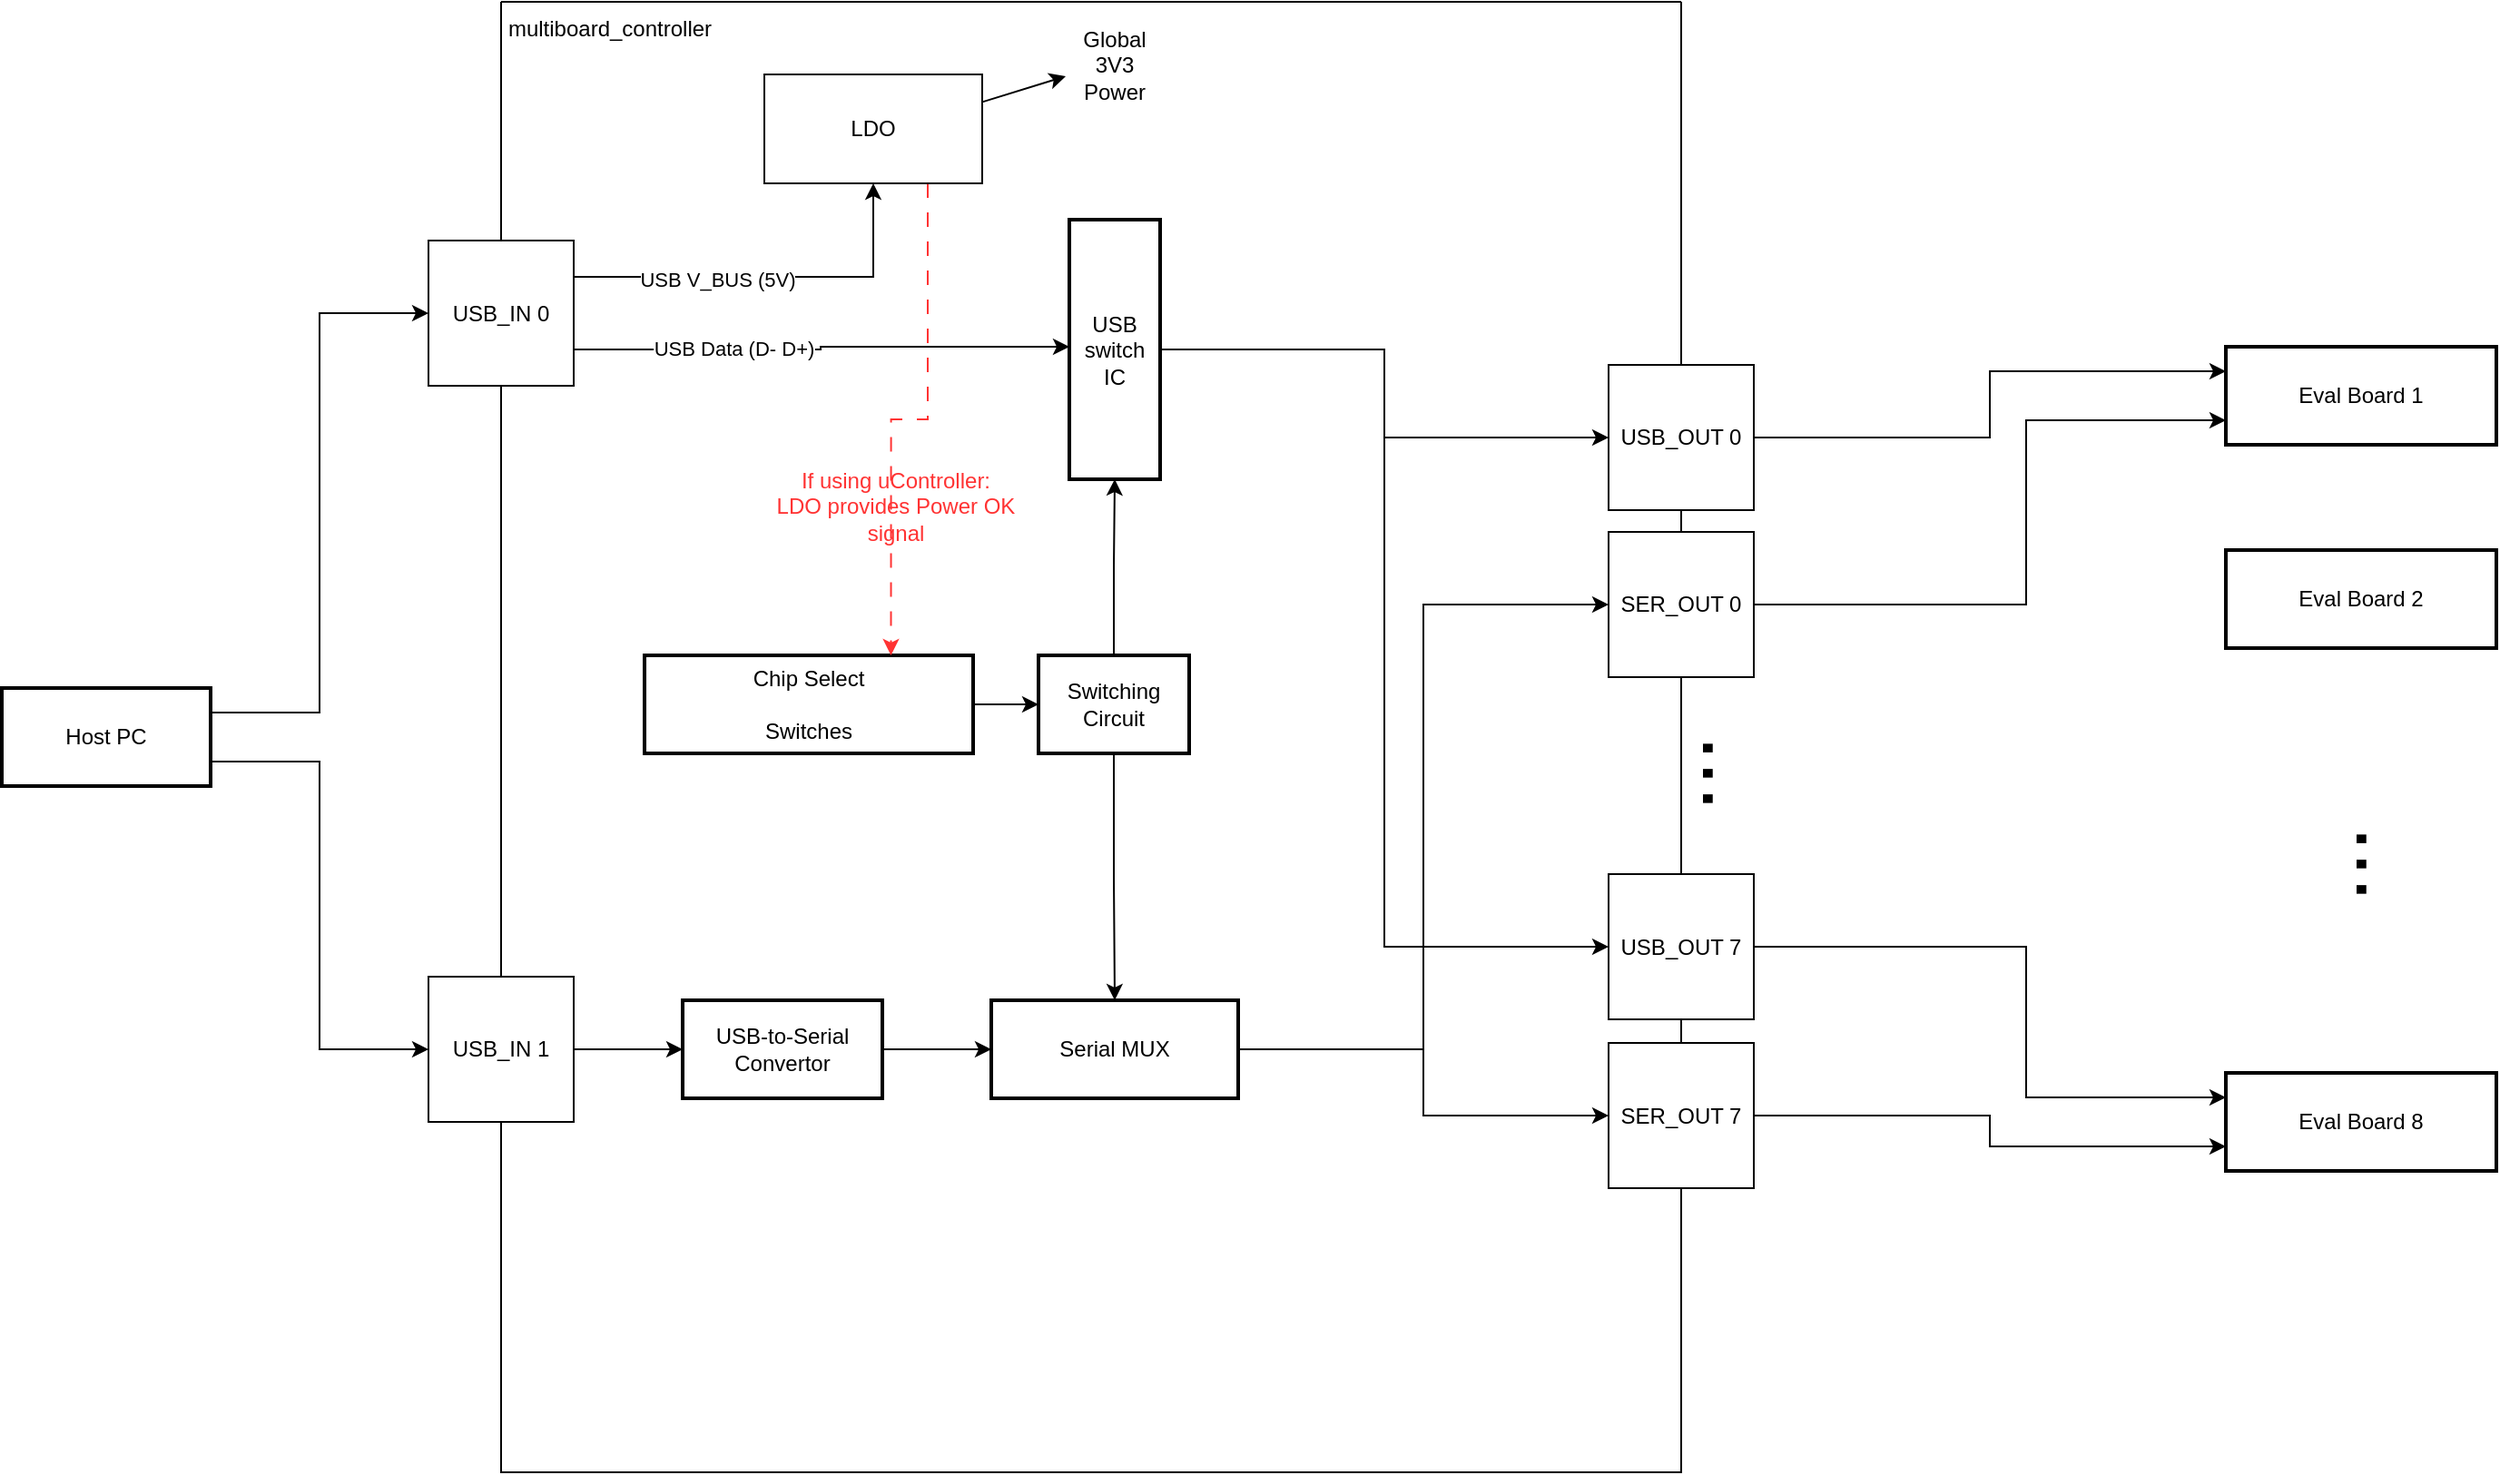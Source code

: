 <mxfile version="26.0.11">
  <diagram name="Page-1" id="Sg27ewzia-_h06QZ9Vor">
    <mxGraphModel dx="2280" dy="781" grid="1" gridSize="10" guides="1" tooltips="1" connect="1" arrows="1" fold="1" page="1" pageScale="1" pageWidth="850" pageHeight="1100" math="0" shadow="0">
      <root>
        <mxCell id="0" />
        <mxCell id="1" parent="0" />
        <mxCell id="3UfQps2seiqcPyeoxD33-52" style="edgeStyle=orthogonalEdgeStyle;rounded=0;orthogonalLoop=1;jettySize=auto;html=1;exitX=1;exitY=0.25;exitDx=0;exitDy=0;entryX=0;entryY=0.5;entryDx=0;entryDy=0;" parent="1" source="2" target="3UfQps2seiqcPyeoxD33-51" edge="1">
          <mxGeometry relative="1" as="geometry" />
        </mxCell>
        <mxCell id="3UfQps2seiqcPyeoxD33-54" style="edgeStyle=orthogonalEdgeStyle;rounded=0;orthogonalLoop=1;jettySize=auto;html=1;exitX=1;exitY=0.75;exitDx=0;exitDy=0;entryX=0;entryY=0.5;entryDx=0;entryDy=0;" parent="1" source="2" target="3UfQps2seiqcPyeoxD33-50" edge="1">
          <mxGeometry relative="1" as="geometry" />
        </mxCell>
        <mxCell id="2" value="Host PC" style="whiteSpace=wrap;strokeWidth=2;" parent="1" vertex="1">
          <mxGeometry x="-115" y="458" width="115" height="54" as="geometry" />
        </mxCell>
        <mxCell id="4" value="Eval Board 1" style="whiteSpace=wrap;strokeWidth=2;" parent="1" vertex="1">
          <mxGeometry x="1110" y="270" width="149" height="54" as="geometry" />
        </mxCell>
        <mxCell id="5" value="Eval Board 2" style="whiteSpace=wrap;strokeWidth=2;" parent="1" vertex="1">
          <mxGeometry x="1110" y="382" width="149" height="54" as="geometry" />
        </mxCell>
        <mxCell id="11" value="Eval Board 8" style="whiteSpace=wrap;strokeWidth=2;" parent="1" vertex="1">
          <mxGeometry x="1110" y="670" width="149" height="54" as="geometry" />
        </mxCell>
        <mxCell id="3UfQps2seiqcPyeoxD33-32" value="&lt;font style=&quot;font-size: 50px;&quot;&gt;...&lt;/font&gt;" style="text;html=1;align=center;verticalAlign=middle;whiteSpace=wrap;rounded=0;rotation=90;fontSize=16;" parent="1" vertex="1">
          <mxGeometry x="1170" y="540" width="60" height="30" as="geometry" />
        </mxCell>
        <mxCell id="3UfQps2seiqcPyeoxD33-44" value="" style="swimlane;startSize=0;" parent="1" vertex="1">
          <mxGeometry x="160" y="80" width="650" height="810" as="geometry" />
        </mxCell>
        <mxCell id="3" value="USB switch IC" style="whiteSpace=wrap;strokeWidth=2;" parent="3UfQps2seiqcPyeoxD33-44" vertex="1">
          <mxGeometry x="313" y="120" width="50" height="143" as="geometry" />
        </mxCell>
        <mxCell id="3UfQps2seiqcPyeoxD33-73" style="edgeStyle=orthogonalEdgeStyle;rounded=0;orthogonalLoop=1;jettySize=auto;html=1;exitX=0.5;exitY=1;exitDx=0;exitDy=0;entryX=0.5;entryY=0;entryDx=0;entryDy=0;" parent="3UfQps2seiqcPyeoxD33-44" source="12" target="13" edge="1">
          <mxGeometry relative="1" as="geometry" />
        </mxCell>
        <mxCell id="3UfQps2seiqcPyeoxD33-74" style="edgeStyle=orthogonalEdgeStyle;rounded=0;orthogonalLoop=1;jettySize=auto;html=1;exitX=0.5;exitY=0;exitDx=0;exitDy=0;entryX=0.5;entryY=1;entryDx=0;entryDy=0;" parent="3UfQps2seiqcPyeoxD33-44" source="12" target="3" edge="1">
          <mxGeometry relative="1" as="geometry" />
        </mxCell>
        <mxCell id="12" value="Switching Circuit" style="whiteSpace=wrap;strokeWidth=2;" parent="3UfQps2seiqcPyeoxD33-44" vertex="1">
          <mxGeometry x="296" y="360" width="83" height="54" as="geometry" />
        </mxCell>
        <mxCell id="13" value="Serial MUX" style="whiteSpace=wrap;strokeWidth=2;" parent="3UfQps2seiqcPyeoxD33-44" vertex="1">
          <mxGeometry x="270" y="550" width="136" height="54" as="geometry" />
        </mxCell>
        <mxCell id="3UfQps2seiqcPyeoxD33-53" style="edgeStyle=orthogonalEdgeStyle;rounded=0;orthogonalLoop=1;jettySize=auto;html=1;exitX=1;exitY=0.75;exitDx=0;exitDy=0;" parent="3UfQps2seiqcPyeoxD33-44" source="3UfQps2seiqcPyeoxD33-51" target="3" edge="1">
          <mxGeometry relative="1" as="geometry">
            <Array as="points">
              <mxPoint x="176" y="191" />
              <mxPoint x="176" y="190" />
            </Array>
          </mxGeometry>
        </mxCell>
        <mxCell id="IhiHofAh5ztW0PefRXvM-13" value="USB Data (D- D+)" style="edgeLabel;html=1;align=center;verticalAlign=middle;resizable=0;points=[];" vertex="1" connectable="0" parent="3UfQps2seiqcPyeoxD33-53">
          <mxGeometry x="-0.363" y="1" relative="1" as="geometry">
            <mxPoint as="offset" />
          </mxGeometry>
        </mxCell>
        <mxCell id="IhiHofAh5ztW0PefRXvM-16" style="edgeStyle=orthogonalEdgeStyle;rounded=0;orthogonalLoop=1;jettySize=auto;html=1;exitX=1;exitY=0.25;exitDx=0;exitDy=0;entryX=0.5;entryY=1;entryDx=0;entryDy=0;" edge="1" parent="3UfQps2seiqcPyeoxD33-44" source="3UfQps2seiqcPyeoxD33-51" target="IhiHofAh5ztW0PefRXvM-15">
          <mxGeometry relative="1" as="geometry" />
        </mxCell>
        <mxCell id="IhiHofAh5ztW0PefRXvM-17" value="USB V_BUS (5V)" style="edgeLabel;html=1;align=center;verticalAlign=middle;resizable=0;points=[];" vertex="1" connectable="0" parent="IhiHofAh5ztW0PefRXvM-16">
          <mxGeometry x="-0.274" y="-1" relative="1" as="geometry">
            <mxPoint as="offset" />
          </mxGeometry>
        </mxCell>
        <mxCell id="3UfQps2seiqcPyeoxD33-51" value="USB_IN 0" style="whiteSpace=wrap;html=1;aspect=fixed;" parent="3UfQps2seiqcPyeoxD33-44" vertex="1">
          <mxGeometry x="-40" y="131.5" width="80" height="80" as="geometry" />
        </mxCell>
        <mxCell id="3UfQps2seiqcPyeoxD33-72" style="edgeStyle=orthogonalEdgeStyle;rounded=0;orthogonalLoop=1;jettySize=auto;html=1;exitX=1;exitY=0.5;exitDx=0;exitDy=0;entryX=0;entryY=0.5;entryDx=0;entryDy=0;" parent="3UfQps2seiqcPyeoxD33-44" source="3UfQps2seiqcPyeoxD33-70" target="12" edge="1">
          <mxGeometry relative="1" as="geometry" />
        </mxCell>
        <mxCell id="3UfQps2seiqcPyeoxD33-70" value="Chip Select&#xa;&#xa;Switches" style="whiteSpace=wrap;strokeWidth=2;" parent="3UfQps2seiqcPyeoxD33-44" vertex="1">
          <mxGeometry x="79" y="360" width="181" height="54" as="geometry" />
        </mxCell>
        <mxCell id="3UfQps2seiqcPyeoxD33-75" value="multiboard_controller" style="text;html=1;align=center;verticalAlign=middle;whiteSpace=wrap;rounded=0;" parent="3UfQps2seiqcPyeoxD33-44" vertex="1">
          <mxGeometry x="30" width="60" height="30" as="geometry" />
        </mxCell>
        <mxCell id="3UfQps2seiqcPyeoxD33-83" value="" style="edgeStyle=orthogonalEdgeStyle;rounded=0;orthogonalLoop=1;jettySize=auto;html=1;" parent="3UfQps2seiqcPyeoxD33-44" source="3UfQps2seiqcPyeoxD33-80" target="13" edge="1">
          <mxGeometry relative="1" as="geometry" />
        </mxCell>
        <mxCell id="3UfQps2seiqcPyeoxD33-80" value="USB-to-Serial&#xa;Convertor" style="whiteSpace=wrap;strokeWidth=2;" parent="3UfQps2seiqcPyeoxD33-44" vertex="1">
          <mxGeometry x="100" y="550" width="110" height="54" as="geometry" />
        </mxCell>
        <mxCell id="IhiHofAh5ztW0PefRXvM-22" style="edgeStyle=orthogonalEdgeStyle;rounded=0;orthogonalLoop=1;jettySize=auto;html=1;exitX=0.75;exitY=1;exitDx=0;exitDy=0;entryX=0.75;entryY=0;entryDx=0;entryDy=0;dashed=1;dashPattern=8 8;fontColor=#FF3333;strokeColor=#FF3333;" edge="1" parent="3UfQps2seiqcPyeoxD33-44" source="IhiHofAh5ztW0PefRXvM-15" target="3UfQps2seiqcPyeoxD33-70">
          <mxGeometry relative="1" as="geometry" />
        </mxCell>
        <mxCell id="IhiHofAh5ztW0PefRXvM-15" value="LDO" style="rounded=0;whiteSpace=wrap;html=1;" vertex="1" parent="3UfQps2seiqcPyeoxD33-44">
          <mxGeometry x="145" y="40" width="120" height="60" as="geometry" />
        </mxCell>
        <mxCell id="IhiHofAh5ztW0PefRXvM-19" value="" style="endArrow=classic;html=1;rounded=0;exitX=0.453;exitY=0.005;exitDx=0;exitDy=0;exitPerimeter=0;" edge="1" parent="3UfQps2seiqcPyeoxD33-44">
          <mxGeometry width="50" height="50" relative="1" as="geometry">
            <mxPoint x="265.45" y="55.05" as="sourcePoint" />
            <mxPoint x="311" y="41" as="targetPoint" />
          </mxGeometry>
        </mxCell>
        <mxCell id="IhiHofAh5ztW0PefRXvM-20" value="Global 3V3 Power" style="text;html=1;align=center;verticalAlign=middle;whiteSpace=wrap;rounded=0;" vertex="1" parent="3UfQps2seiqcPyeoxD33-44">
          <mxGeometry x="307.5" y="20" width="60" height="30" as="geometry" />
        </mxCell>
        <mxCell id="IhiHofAh5ztW0PefRXvM-23" value="If using uController:&lt;div&gt;LDO provides Power OK signal&lt;/div&gt;" style="text;html=1;align=center;verticalAlign=middle;whiteSpace=wrap;rounded=0;fontColor=#FF3333;" vertex="1" parent="3UfQps2seiqcPyeoxD33-44">
          <mxGeometry x="140" y="263" width="155" height="30" as="geometry" />
        </mxCell>
        <mxCell id="3UfQps2seiqcPyeoxD33-82" style="edgeStyle=orthogonalEdgeStyle;rounded=0;orthogonalLoop=1;jettySize=auto;html=1;exitX=1;exitY=0.5;exitDx=0;exitDy=0;entryX=0;entryY=0.5;entryDx=0;entryDy=0;" parent="1" source="3UfQps2seiqcPyeoxD33-50" target="3UfQps2seiqcPyeoxD33-80" edge="1">
          <mxGeometry relative="1" as="geometry" />
        </mxCell>
        <mxCell id="3UfQps2seiqcPyeoxD33-50" value="USB_IN&lt;span style=&quot;background-color: transparent; color: light-dark(rgb(0, 0, 0), rgb(255, 255, 255));&quot;&gt;&amp;nbsp;1&lt;/span&gt;" style="whiteSpace=wrap;html=1;aspect=fixed;" parent="1" vertex="1">
          <mxGeometry x="120" y="617" width="80" height="80" as="geometry" />
        </mxCell>
        <mxCell id="3UfQps2seiqcPyeoxD33-63" style="edgeStyle=orthogonalEdgeStyle;rounded=0;orthogonalLoop=1;jettySize=auto;html=1;exitX=1;exitY=0.5;exitDx=0;exitDy=0;entryX=0;entryY=0.25;entryDx=0;entryDy=0;" parent="1" source="3UfQps2seiqcPyeoxD33-56" target="4" edge="1">
          <mxGeometry relative="1" as="geometry" />
        </mxCell>
        <mxCell id="3UfQps2seiqcPyeoxD33-56" value="USB_OUT 0" style="whiteSpace=wrap;html=1;aspect=fixed;" parent="1" vertex="1">
          <mxGeometry x="770" y="280" width="80" height="80" as="geometry" />
        </mxCell>
        <mxCell id="3UfQps2seiqcPyeoxD33-64" style="edgeStyle=orthogonalEdgeStyle;rounded=0;orthogonalLoop=1;jettySize=auto;html=1;exitX=1;exitY=0.5;exitDx=0;exitDy=0;entryX=0;entryY=0.75;entryDx=0;entryDy=0;" parent="1" source="3UfQps2seiqcPyeoxD33-57" target="4" edge="1">
          <mxGeometry relative="1" as="geometry">
            <Array as="points">
              <mxPoint x="1000" y="412" />
              <mxPoint x="1000" y="311" />
            </Array>
          </mxGeometry>
        </mxCell>
        <mxCell id="3UfQps2seiqcPyeoxD33-57" value="SER_OUT 0" style="whiteSpace=wrap;html=1;aspect=fixed;" parent="1" vertex="1">
          <mxGeometry x="770" y="372" width="80" height="80" as="geometry" />
        </mxCell>
        <mxCell id="3UfQps2seiqcPyeoxD33-61" style="edgeStyle=orthogonalEdgeStyle;rounded=0;orthogonalLoop=1;jettySize=auto;html=1;exitX=1;exitY=0.5;exitDx=0;exitDy=0;entryX=0;entryY=0.25;entryDx=0;entryDy=0;" parent="1" source="3UfQps2seiqcPyeoxD33-58" target="11" edge="1">
          <mxGeometry relative="1" as="geometry">
            <Array as="points">
              <mxPoint x="1000" y="601" />
              <mxPoint x="1000" y="684" />
            </Array>
          </mxGeometry>
        </mxCell>
        <mxCell id="3UfQps2seiqcPyeoxD33-58" value="USB_OUT 7" style="whiteSpace=wrap;html=1;aspect=fixed;" parent="1" vertex="1">
          <mxGeometry x="770" y="560.5" width="80" height="80" as="geometry" />
        </mxCell>
        <mxCell id="3UfQps2seiqcPyeoxD33-59" value="&lt;font style=&quot;font-size: 50px;&quot;&gt;...&lt;/font&gt;" style="text;html=1;align=center;verticalAlign=middle;whiteSpace=wrap;rounded=0;rotation=90;fontSize=16;" parent="1" vertex="1">
          <mxGeometry x="810" y="490" width="60" height="30" as="geometry" />
        </mxCell>
        <mxCell id="3UfQps2seiqcPyeoxD33-62" style="edgeStyle=orthogonalEdgeStyle;rounded=0;orthogonalLoop=1;jettySize=auto;html=1;exitX=1;exitY=0.5;exitDx=0;exitDy=0;entryX=0;entryY=0.75;entryDx=0;entryDy=0;" parent="1" source="3UfQps2seiqcPyeoxD33-60" target="11" edge="1">
          <mxGeometry relative="1" as="geometry" />
        </mxCell>
        <mxCell id="3UfQps2seiqcPyeoxD33-60" value="SER_OUT 7" style="whiteSpace=wrap;html=1;aspect=fixed;" parent="1" vertex="1">
          <mxGeometry x="770" y="653.5" width="80" height="80" as="geometry" />
        </mxCell>
        <mxCell id="3UfQps2seiqcPyeoxD33-65" style="edgeStyle=orthogonalEdgeStyle;rounded=0;orthogonalLoop=1;jettySize=auto;html=1;exitX=1;exitY=0.5;exitDx=0;exitDy=0;" parent="1" source="13" target="3UfQps2seiqcPyeoxD33-60" edge="1">
          <mxGeometry relative="1" as="geometry" />
        </mxCell>
        <mxCell id="3UfQps2seiqcPyeoxD33-66" style="edgeStyle=orthogonalEdgeStyle;rounded=0;orthogonalLoop=1;jettySize=auto;html=1;exitX=1;exitY=0.5;exitDx=0;exitDy=0;entryX=0;entryY=0.5;entryDx=0;entryDy=0;" parent="1" source="13" target="3UfQps2seiqcPyeoxD33-57" edge="1">
          <mxGeometry relative="1" as="geometry" />
        </mxCell>
        <mxCell id="3UfQps2seiqcPyeoxD33-67" style="edgeStyle=orthogonalEdgeStyle;rounded=0;orthogonalLoop=1;jettySize=auto;html=1;exitX=1;exitY=0.5;exitDx=0;exitDy=0;" parent="1" source="3" target="3UfQps2seiqcPyeoxD33-56" edge="1">
          <mxGeometry relative="1" as="geometry" />
        </mxCell>
        <mxCell id="3UfQps2seiqcPyeoxD33-68" style="edgeStyle=orthogonalEdgeStyle;rounded=0;orthogonalLoop=1;jettySize=auto;html=1;exitX=1;exitY=0.5;exitDx=0;exitDy=0;entryX=0;entryY=0.5;entryDx=0;entryDy=0;" parent="1" source="3" target="3UfQps2seiqcPyeoxD33-58" edge="1">
          <mxGeometry relative="1" as="geometry" />
        </mxCell>
      </root>
    </mxGraphModel>
  </diagram>
</mxfile>

